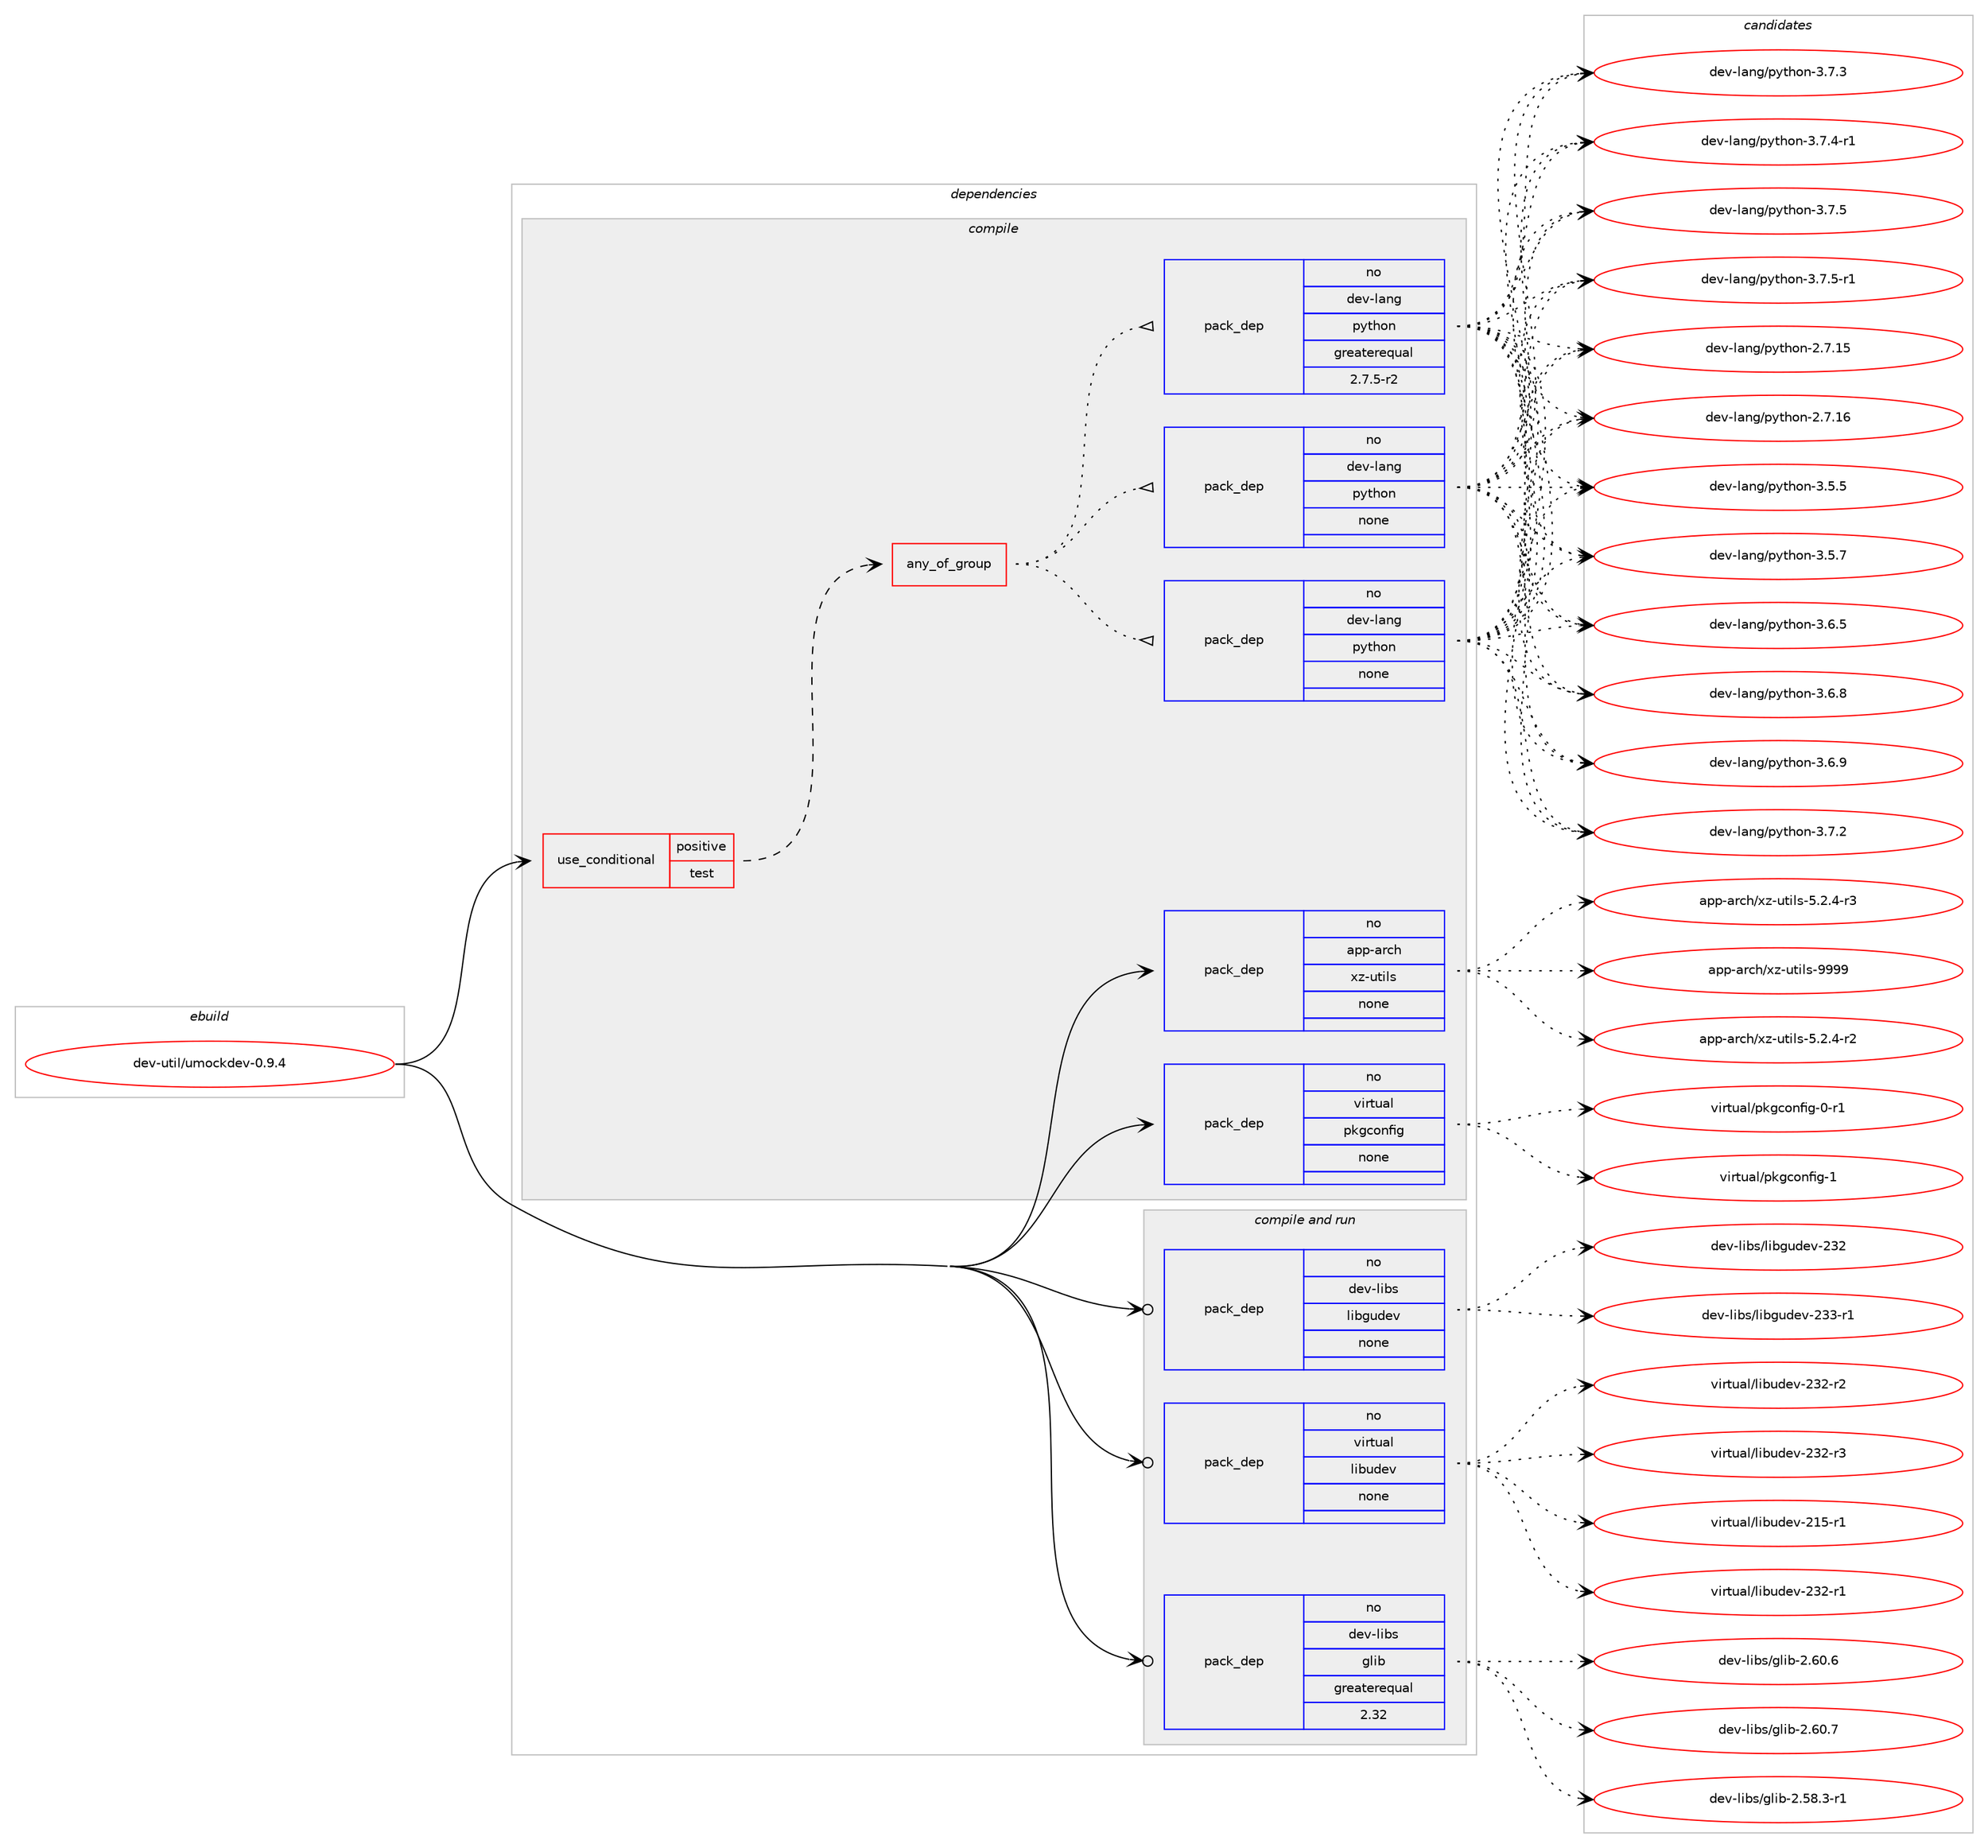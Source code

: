 digraph prolog {

# *************
# Graph options
# *************

newrank=true;
concentrate=true;
compound=true;
graph [rankdir=LR,fontname=Helvetica,fontsize=10,ranksep=1.5];#, ranksep=2.5, nodesep=0.2];
edge  [arrowhead=vee];
node  [fontname=Helvetica,fontsize=10];

# **********
# The ebuild
# **********

subgraph cluster_leftcol {
color=gray;
rank=same;
label=<<i>ebuild</i>>;
id [label="dev-util/umockdev-0.9.4", color=red, width=4, href="../dev-util/umockdev-0.9.4.svg"];
}

# ****************
# The dependencies
# ****************

subgraph cluster_midcol {
color=gray;
label=<<i>dependencies</i>>;
subgraph cluster_compile {
fillcolor="#eeeeee";
style=filled;
label=<<i>compile</i>>;
subgraph cond183430 {
dependency732632 [label=<<TABLE BORDER="0" CELLBORDER="1" CELLSPACING="0" CELLPADDING="4"><TR><TD ROWSPAN="3" CELLPADDING="10">use_conditional</TD></TR><TR><TD>positive</TD></TR><TR><TD>test</TD></TR></TABLE>>, shape=none, color=red];
subgraph any11823 {
dependency732633 [label=<<TABLE BORDER="0" CELLBORDER="1" CELLSPACING="0" CELLPADDING="4"><TR><TD CELLPADDING="10">any_of_group</TD></TR></TABLE>>, shape=none, color=red];subgraph pack537000 {
dependency732634 [label=<<TABLE BORDER="0" CELLBORDER="1" CELLSPACING="0" CELLPADDING="4" WIDTH="220"><TR><TD ROWSPAN="6" CELLPADDING="30">pack_dep</TD></TR><TR><TD WIDTH="110">no</TD></TR><TR><TD>dev-lang</TD></TR><TR><TD>python</TD></TR><TR><TD>none</TD></TR><TR><TD></TD></TR></TABLE>>, shape=none, color=blue];
}
dependency732633:e -> dependency732634:w [weight=20,style="dotted",arrowhead="oinv"];
subgraph pack537001 {
dependency732635 [label=<<TABLE BORDER="0" CELLBORDER="1" CELLSPACING="0" CELLPADDING="4" WIDTH="220"><TR><TD ROWSPAN="6" CELLPADDING="30">pack_dep</TD></TR><TR><TD WIDTH="110">no</TD></TR><TR><TD>dev-lang</TD></TR><TR><TD>python</TD></TR><TR><TD>none</TD></TR><TR><TD></TD></TR></TABLE>>, shape=none, color=blue];
}
dependency732633:e -> dependency732635:w [weight=20,style="dotted",arrowhead="oinv"];
subgraph pack537002 {
dependency732636 [label=<<TABLE BORDER="0" CELLBORDER="1" CELLSPACING="0" CELLPADDING="4" WIDTH="220"><TR><TD ROWSPAN="6" CELLPADDING="30">pack_dep</TD></TR><TR><TD WIDTH="110">no</TD></TR><TR><TD>dev-lang</TD></TR><TR><TD>python</TD></TR><TR><TD>greaterequal</TD></TR><TR><TD>2.7.5-r2</TD></TR></TABLE>>, shape=none, color=blue];
}
dependency732633:e -> dependency732636:w [weight=20,style="dotted",arrowhead="oinv"];
}
dependency732632:e -> dependency732633:w [weight=20,style="dashed",arrowhead="vee"];
}
id:e -> dependency732632:w [weight=20,style="solid",arrowhead="vee"];
subgraph pack537003 {
dependency732637 [label=<<TABLE BORDER="0" CELLBORDER="1" CELLSPACING="0" CELLPADDING="4" WIDTH="220"><TR><TD ROWSPAN="6" CELLPADDING="30">pack_dep</TD></TR><TR><TD WIDTH="110">no</TD></TR><TR><TD>app-arch</TD></TR><TR><TD>xz-utils</TD></TR><TR><TD>none</TD></TR><TR><TD></TD></TR></TABLE>>, shape=none, color=blue];
}
id:e -> dependency732637:w [weight=20,style="solid",arrowhead="vee"];
subgraph pack537004 {
dependency732638 [label=<<TABLE BORDER="0" CELLBORDER="1" CELLSPACING="0" CELLPADDING="4" WIDTH="220"><TR><TD ROWSPAN="6" CELLPADDING="30">pack_dep</TD></TR><TR><TD WIDTH="110">no</TD></TR><TR><TD>virtual</TD></TR><TR><TD>pkgconfig</TD></TR><TR><TD>none</TD></TR><TR><TD></TD></TR></TABLE>>, shape=none, color=blue];
}
id:e -> dependency732638:w [weight=20,style="solid",arrowhead="vee"];
}
subgraph cluster_compileandrun {
fillcolor="#eeeeee";
style=filled;
label=<<i>compile and run</i>>;
subgraph pack537005 {
dependency732639 [label=<<TABLE BORDER="0" CELLBORDER="1" CELLSPACING="0" CELLPADDING="4" WIDTH="220"><TR><TD ROWSPAN="6" CELLPADDING="30">pack_dep</TD></TR><TR><TD WIDTH="110">no</TD></TR><TR><TD>dev-libs</TD></TR><TR><TD>glib</TD></TR><TR><TD>greaterequal</TD></TR><TR><TD>2.32</TD></TR></TABLE>>, shape=none, color=blue];
}
id:e -> dependency732639:w [weight=20,style="solid",arrowhead="odotvee"];
subgraph pack537006 {
dependency732640 [label=<<TABLE BORDER="0" CELLBORDER="1" CELLSPACING="0" CELLPADDING="4" WIDTH="220"><TR><TD ROWSPAN="6" CELLPADDING="30">pack_dep</TD></TR><TR><TD WIDTH="110">no</TD></TR><TR><TD>dev-libs</TD></TR><TR><TD>libgudev</TD></TR><TR><TD>none</TD></TR><TR><TD></TD></TR></TABLE>>, shape=none, color=blue];
}
id:e -> dependency732640:w [weight=20,style="solid",arrowhead="odotvee"];
subgraph pack537007 {
dependency732641 [label=<<TABLE BORDER="0" CELLBORDER="1" CELLSPACING="0" CELLPADDING="4" WIDTH="220"><TR><TD ROWSPAN="6" CELLPADDING="30">pack_dep</TD></TR><TR><TD WIDTH="110">no</TD></TR><TR><TD>virtual</TD></TR><TR><TD>libudev</TD></TR><TR><TD>none</TD></TR><TR><TD></TD></TR></TABLE>>, shape=none, color=blue];
}
id:e -> dependency732641:w [weight=20,style="solid",arrowhead="odotvee"];
}
subgraph cluster_run {
fillcolor="#eeeeee";
style=filled;
label=<<i>run</i>>;
}
}

# **************
# The candidates
# **************

subgraph cluster_choices {
rank=same;
color=gray;
label=<<i>candidates</i>>;

subgraph choice537000 {
color=black;
nodesep=1;
choice10010111845108971101034711212111610411111045504655464953 [label="dev-lang/python-2.7.15", color=red, width=4,href="../dev-lang/python-2.7.15.svg"];
choice10010111845108971101034711212111610411111045504655464954 [label="dev-lang/python-2.7.16", color=red, width=4,href="../dev-lang/python-2.7.16.svg"];
choice100101118451089711010347112121116104111110455146534653 [label="dev-lang/python-3.5.5", color=red, width=4,href="../dev-lang/python-3.5.5.svg"];
choice100101118451089711010347112121116104111110455146534655 [label="dev-lang/python-3.5.7", color=red, width=4,href="../dev-lang/python-3.5.7.svg"];
choice100101118451089711010347112121116104111110455146544653 [label="dev-lang/python-3.6.5", color=red, width=4,href="../dev-lang/python-3.6.5.svg"];
choice100101118451089711010347112121116104111110455146544656 [label="dev-lang/python-3.6.8", color=red, width=4,href="../dev-lang/python-3.6.8.svg"];
choice100101118451089711010347112121116104111110455146544657 [label="dev-lang/python-3.6.9", color=red, width=4,href="../dev-lang/python-3.6.9.svg"];
choice100101118451089711010347112121116104111110455146554650 [label="dev-lang/python-3.7.2", color=red, width=4,href="../dev-lang/python-3.7.2.svg"];
choice100101118451089711010347112121116104111110455146554651 [label="dev-lang/python-3.7.3", color=red, width=4,href="../dev-lang/python-3.7.3.svg"];
choice1001011184510897110103471121211161041111104551465546524511449 [label="dev-lang/python-3.7.4-r1", color=red, width=4,href="../dev-lang/python-3.7.4-r1.svg"];
choice100101118451089711010347112121116104111110455146554653 [label="dev-lang/python-3.7.5", color=red, width=4,href="../dev-lang/python-3.7.5.svg"];
choice1001011184510897110103471121211161041111104551465546534511449 [label="dev-lang/python-3.7.5-r1", color=red, width=4,href="../dev-lang/python-3.7.5-r1.svg"];
dependency732634:e -> choice10010111845108971101034711212111610411111045504655464953:w [style=dotted,weight="100"];
dependency732634:e -> choice10010111845108971101034711212111610411111045504655464954:w [style=dotted,weight="100"];
dependency732634:e -> choice100101118451089711010347112121116104111110455146534653:w [style=dotted,weight="100"];
dependency732634:e -> choice100101118451089711010347112121116104111110455146534655:w [style=dotted,weight="100"];
dependency732634:e -> choice100101118451089711010347112121116104111110455146544653:w [style=dotted,weight="100"];
dependency732634:e -> choice100101118451089711010347112121116104111110455146544656:w [style=dotted,weight="100"];
dependency732634:e -> choice100101118451089711010347112121116104111110455146544657:w [style=dotted,weight="100"];
dependency732634:e -> choice100101118451089711010347112121116104111110455146554650:w [style=dotted,weight="100"];
dependency732634:e -> choice100101118451089711010347112121116104111110455146554651:w [style=dotted,weight="100"];
dependency732634:e -> choice1001011184510897110103471121211161041111104551465546524511449:w [style=dotted,weight="100"];
dependency732634:e -> choice100101118451089711010347112121116104111110455146554653:w [style=dotted,weight="100"];
dependency732634:e -> choice1001011184510897110103471121211161041111104551465546534511449:w [style=dotted,weight="100"];
}
subgraph choice537001 {
color=black;
nodesep=1;
choice10010111845108971101034711212111610411111045504655464953 [label="dev-lang/python-2.7.15", color=red, width=4,href="../dev-lang/python-2.7.15.svg"];
choice10010111845108971101034711212111610411111045504655464954 [label="dev-lang/python-2.7.16", color=red, width=4,href="../dev-lang/python-2.7.16.svg"];
choice100101118451089711010347112121116104111110455146534653 [label="dev-lang/python-3.5.5", color=red, width=4,href="../dev-lang/python-3.5.5.svg"];
choice100101118451089711010347112121116104111110455146534655 [label="dev-lang/python-3.5.7", color=red, width=4,href="../dev-lang/python-3.5.7.svg"];
choice100101118451089711010347112121116104111110455146544653 [label="dev-lang/python-3.6.5", color=red, width=4,href="../dev-lang/python-3.6.5.svg"];
choice100101118451089711010347112121116104111110455146544656 [label="dev-lang/python-3.6.8", color=red, width=4,href="../dev-lang/python-3.6.8.svg"];
choice100101118451089711010347112121116104111110455146544657 [label="dev-lang/python-3.6.9", color=red, width=4,href="../dev-lang/python-3.6.9.svg"];
choice100101118451089711010347112121116104111110455146554650 [label="dev-lang/python-3.7.2", color=red, width=4,href="../dev-lang/python-3.7.2.svg"];
choice100101118451089711010347112121116104111110455146554651 [label="dev-lang/python-3.7.3", color=red, width=4,href="../dev-lang/python-3.7.3.svg"];
choice1001011184510897110103471121211161041111104551465546524511449 [label="dev-lang/python-3.7.4-r1", color=red, width=4,href="../dev-lang/python-3.7.4-r1.svg"];
choice100101118451089711010347112121116104111110455146554653 [label="dev-lang/python-3.7.5", color=red, width=4,href="../dev-lang/python-3.7.5.svg"];
choice1001011184510897110103471121211161041111104551465546534511449 [label="dev-lang/python-3.7.5-r1", color=red, width=4,href="../dev-lang/python-3.7.5-r1.svg"];
dependency732635:e -> choice10010111845108971101034711212111610411111045504655464953:w [style=dotted,weight="100"];
dependency732635:e -> choice10010111845108971101034711212111610411111045504655464954:w [style=dotted,weight="100"];
dependency732635:e -> choice100101118451089711010347112121116104111110455146534653:w [style=dotted,weight="100"];
dependency732635:e -> choice100101118451089711010347112121116104111110455146534655:w [style=dotted,weight="100"];
dependency732635:e -> choice100101118451089711010347112121116104111110455146544653:w [style=dotted,weight="100"];
dependency732635:e -> choice100101118451089711010347112121116104111110455146544656:w [style=dotted,weight="100"];
dependency732635:e -> choice100101118451089711010347112121116104111110455146544657:w [style=dotted,weight="100"];
dependency732635:e -> choice100101118451089711010347112121116104111110455146554650:w [style=dotted,weight="100"];
dependency732635:e -> choice100101118451089711010347112121116104111110455146554651:w [style=dotted,weight="100"];
dependency732635:e -> choice1001011184510897110103471121211161041111104551465546524511449:w [style=dotted,weight="100"];
dependency732635:e -> choice100101118451089711010347112121116104111110455146554653:w [style=dotted,weight="100"];
dependency732635:e -> choice1001011184510897110103471121211161041111104551465546534511449:w [style=dotted,weight="100"];
}
subgraph choice537002 {
color=black;
nodesep=1;
choice10010111845108971101034711212111610411111045504655464953 [label="dev-lang/python-2.7.15", color=red, width=4,href="../dev-lang/python-2.7.15.svg"];
choice10010111845108971101034711212111610411111045504655464954 [label="dev-lang/python-2.7.16", color=red, width=4,href="../dev-lang/python-2.7.16.svg"];
choice100101118451089711010347112121116104111110455146534653 [label="dev-lang/python-3.5.5", color=red, width=4,href="../dev-lang/python-3.5.5.svg"];
choice100101118451089711010347112121116104111110455146534655 [label="dev-lang/python-3.5.7", color=red, width=4,href="../dev-lang/python-3.5.7.svg"];
choice100101118451089711010347112121116104111110455146544653 [label="dev-lang/python-3.6.5", color=red, width=4,href="../dev-lang/python-3.6.5.svg"];
choice100101118451089711010347112121116104111110455146544656 [label="dev-lang/python-3.6.8", color=red, width=4,href="../dev-lang/python-3.6.8.svg"];
choice100101118451089711010347112121116104111110455146544657 [label="dev-lang/python-3.6.9", color=red, width=4,href="../dev-lang/python-3.6.9.svg"];
choice100101118451089711010347112121116104111110455146554650 [label="dev-lang/python-3.7.2", color=red, width=4,href="../dev-lang/python-3.7.2.svg"];
choice100101118451089711010347112121116104111110455146554651 [label="dev-lang/python-3.7.3", color=red, width=4,href="../dev-lang/python-3.7.3.svg"];
choice1001011184510897110103471121211161041111104551465546524511449 [label="dev-lang/python-3.7.4-r1", color=red, width=4,href="../dev-lang/python-3.7.4-r1.svg"];
choice100101118451089711010347112121116104111110455146554653 [label="dev-lang/python-3.7.5", color=red, width=4,href="../dev-lang/python-3.7.5.svg"];
choice1001011184510897110103471121211161041111104551465546534511449 [label="dev-lang/python-3.7.5-r1", color=red, width=4,href="../dev-lang/python-3.7.5-r1.svg"];
dependency732636:e -> choice10010111845108971101034711212111610411111045504655464953:w [style=dotted,weight="100"];
dependency732636:e -> choice10010111845108971101034711212111610411111045504655464954:w [style=dotted,weight="100"];
dependency732636:e -> choice100101118451089711010347112121116104111110455146534653:w [style=dotted,weight="100"];
dependency732636:e -> choice100101118451089711010347112121116104111110455146534655:w [style=dotted,weight="100"];
dependency732636:e -> choice100101118451089711010347112121116104111110455146544653:w [style=dotted,weight="100"];
dependency732636:e -> choice100101118451089711010347112121116104111110455146544656:w [style=dotted,weight="100"];
dependency732636:e -> choice100101118451089711010347112121116104111110455146544657:w [style=dotted,weight="100"];
dependency732636:e -> choice100101118451089711010347112121116104111110455146554650:w [style=dotted,weight="100"];
dependency732636:e -> choice100101118451089711010347112121116104111110455146554651:w [style=dotted,weight="100"];
dependency732636:e -> choice1001011184510897110103471121211161041111104551465546524511449:w [style=dotted,weight="100"];
dependency732636:e -> choice100101118451089711010347112121116104111110455146554653:w [style=dotted,weight="100"];
dependency732636:e -> choice1001011184510897110103471121211161041111104551465546534511449:w [style=dotted,weight="100"];
}
subgraph choice537003 {
color=black;
nodesep=1;
choice9711211245971149910447120122451171161051081154553465046524511450 [label="app-arch/xz-utils-5.2.4-r2", color=red, width=4,href="../app-arch/xz-utils-5.2.4-r2.svg"];
choice9711211245971149910447120122451171161051081154553465046524511451 [label="app-arch/xz-utils-5.2.4-r3", color=red, width=4,href="../app-arch/xz-utils-5.2.4-r3.svg"];
choice9711211245971149910447120122451171161051081154557575757 [label="app-arch/xz-utils-9999", color=red, width=4,href="../app-arch/xz-utils-9999.svg"];
dependency732637:e -> choice9711211245971149910447120122451171161051081154553465046524511450:w [style=dotted,weight="100"];
dependency732637:e -> choice9711211245971149910447120122451171161051081154553465046524511451:w [style=dotted,weight="100"];
dependency732637:e -> choice9711211245971149910447120122451171161051081154557575757:w [style=dotted,weight="100"];
}
subgraph choice537004 {
color=black;
nodesep=1;
choice11810511411611797108471121071039911111010210510345484511449 [label="virtual/pkgconfig-0-r1", color=red, width=4,href="../virtual/pkgconfig-0-r1.svg"];
choice1181051141161179710847112107103991111101021051034549 [label="virtual/pkgconfig-1", color=red, width=4,href="../virtual/pkgconfig-1.svg"];
dependency732638:e -> choice11810511411611797108471121071039911111010210510345484511449:w [style=dotted,weight="100"];
dependency732638:e -> choice1181051141161179710847112107103991111101021051034549:w [style=dotted,weight="100"];
}
subgraph choice537005 {
color=black;
nodesep=1;
choice10010111845108105981154710310810598455046535646514511449 [label="dev-libs/glib-2.58.3-r1", color=red, width=4,href="../dev-libs/glib-2.58.3-r1.svg"];
choice1001011184510810598115471031081059845504654484654 [label="dev-libs/glib-2.60.6", color=red, width=4,href="../dev-libs/glib-2.60.6.svg"];
choice1001011184510810598115471031081059845504654484655 [label="dev-libs/glib-2.60.7", color=red, width=4,href="../dev-libs/glib-2.60.7.svg"];
dependency732639:e -> choice10010111845108105981154710310810598455046535646514511449:w [style=dotted,weight="100"];
dependency732639:e -> choice1001011184510810598115471031081059845504654484654:w [style=dotted,weight="100"];
dependency732639:e -> choice1001011184510810598115471031081059845504654484655:w [style=dotted,weight="100"];
}
subgraph choice537006 {
color=black;
nodesep=1;
choice1001011184510810598115471081059810311710010111845505150 [label="dev-libs/libgudev-232", color=red, width=4,href="../dev-libs/libgudev-232.svg"];
choice10010111845108105981154710810598103117100101118455051514511449 [label="dev-libs/libgudev-233-r1", color=red, width=4,href="../dev-libs/libgudev-233-r1.svg"];
dependency732640:e -> choice1001011184510810598115471081059810311710010111845505150:w [style=dotted,weight="100"];
dependency732640:e -> choice10010111845108105981154710810598103117100101118455051514511449:w [style=dotted,weight="100"];
}
subgraph choice537007 {
color=black;
nodesep=1;
choice118105114116117971084710810598117100101118455049534511449 [label="virtual/libudev-215-r1", color=red, width=4,href="../virtual/libudev-215-r1.svg"];
choice118105114116117971084710810598117100101118455051504511449 [label="virtual/libudev-232-r1", color=red, width=4,href="../virtual/libudev-232-r1.svg"];
choice118105114116117971084710810598117100101118455051504511450 [label="virtual/libudev-232-r2", color=red, width=4,href="../virtual/libudev-232-r2.svg"];
choice118105114116117971084710810598117100101118455051504511451 [label="virtual/libudev-232-r3", color=red, width=4,href="../virtual/libudev-232-r3.svg"];
dependency732641:e -> choice118105114116117971084710810598117100101118455049534511449:w [style=dotted,weight="100"];
dependency732641:e -> choice118105114116117971084710810598117100101118455051504511449:w [style=dotted,weight="100"];
dependency732641:e -> choice118105114116117971084710810598117100101118455051504511450:w [style=dotted,weight="100"];
dependency732641:e -> choice118105114116117971084710810598117100101118455051504511451:w [style=dotted,weight="100"];
}
}

}
